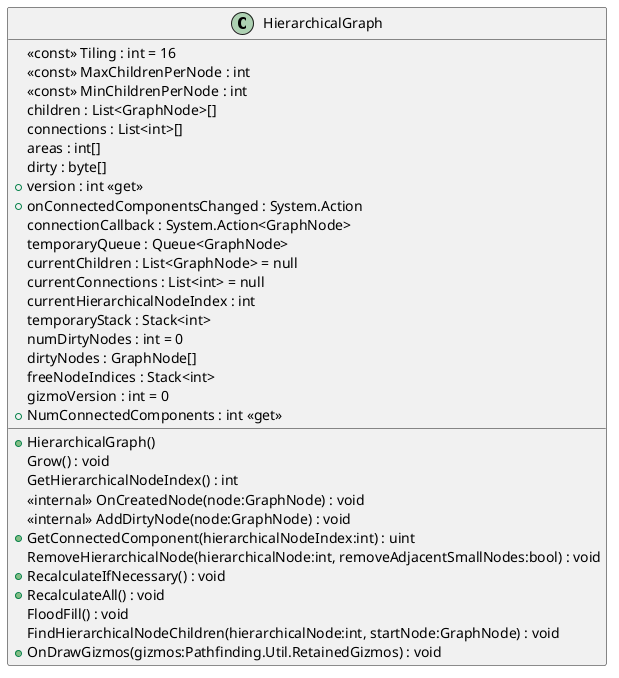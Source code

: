 @startuml
class HierarchicalGraph {
    <<const>> Tiling : int = 16
    <<const>> MaxChildrenPerNode : int
    <<const>> MinChildrenPerNode : int
    children : List<GraphNode>[]
    connections : List<int>[]
    areas : int[]
    dirty : byte[]
    + version : int <<get>>
    + onConnectedComponentsChanged : System.Action
    connectionCallback : System.Action<GraphNode>
    temporaryQueue : Queue<GraphNode>
    currentChildren : List<GraphNode> = null
    currentConnections : List<int> = null
    currentHierarchicalNodeIndex : int
    temporaryStack : Stack<int>
    numDirtyNodes : int = 0
    dirtyNodes : GraphNode[]
    freeNodeIndices : Stack<int>
    gizmoVersion : int = 0
    + HierarchicalGraph()
    Grow() : void
    GetHierarchicalNodeIndex() : int
    <<internal>> OnCreatedNode(node:GraphNode) : void
    <<internal>> AddDirtyNode(node:GraphNode) : void
    + NumConnectedComponents : int <<get>>
    + GetConnectedComponent(hierarchicalNodeIndex:int) : uint
    RemoveHierarchicalNode(hierarchicalNode:int, removeAdjacentSmallNodes:bool) : void
    + RecalculateIfNecessary() : void
    + RecalculateAll() : void
    FloodFill() : void
    FindHierarchicalNodeChildren(hierarchicalNode:int, startNode:GraphNode) : void
    + OnDrawGizmos(gizmos:Pathfinding.Util.RetainedGizmos) : void
}
@enduml
